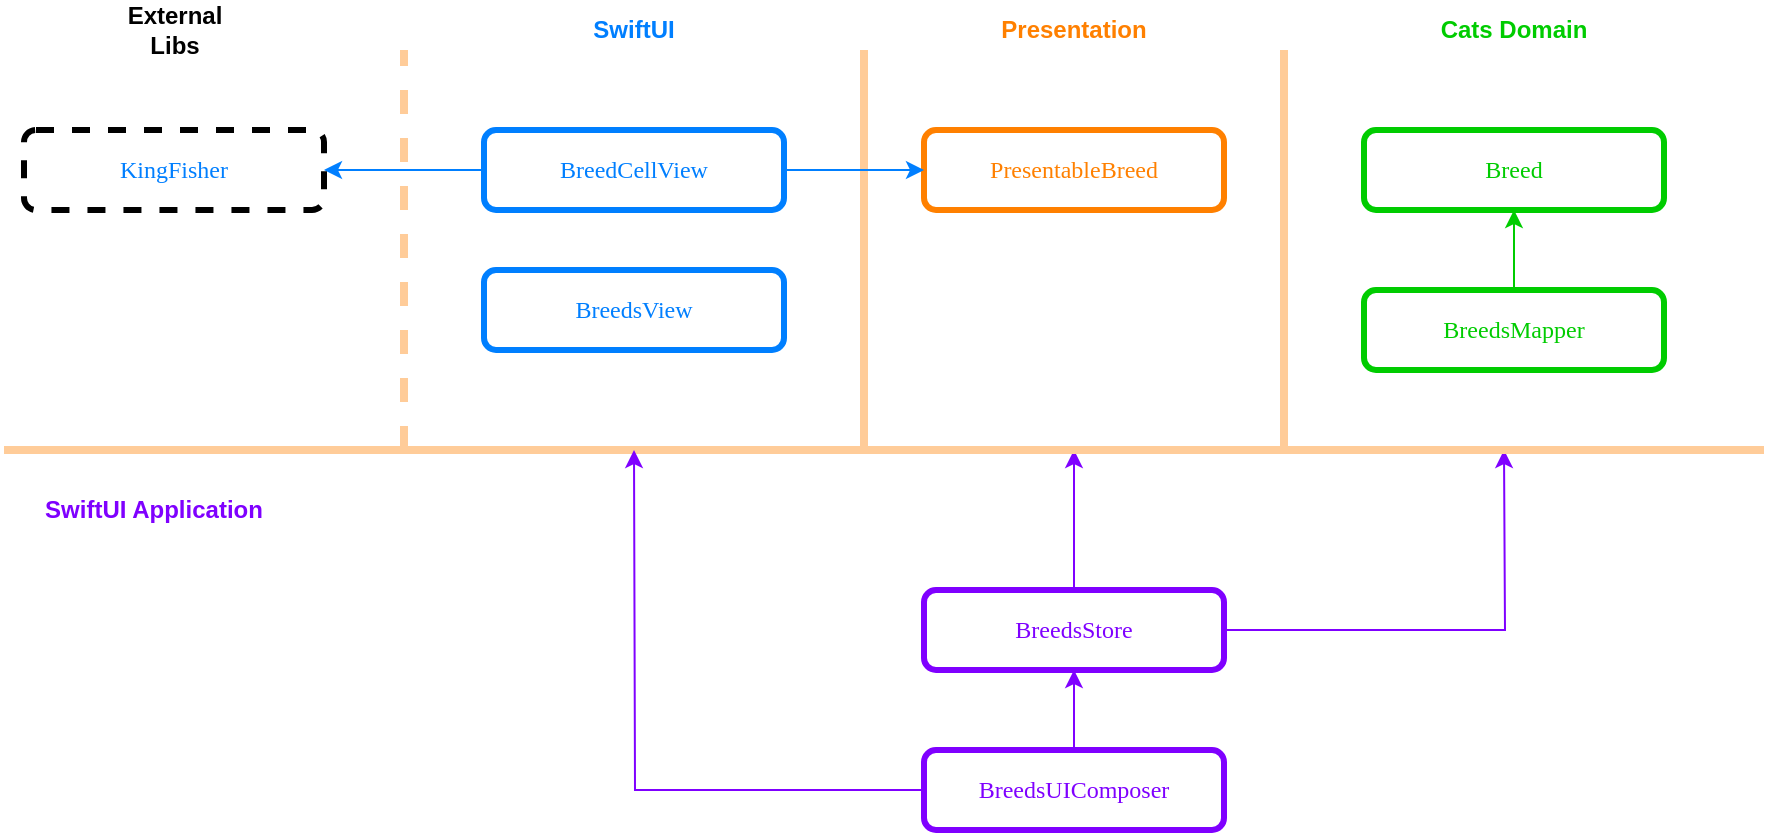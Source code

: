 <mxfile version="14.7.4" type="github">
  <diagram id="UjNKp0Ct7n-lzt2zG22C" name="Page-1">
    <mxGraphModel dx="1928" dy="750" grid="1" gridSize="10" guides="1" tooltips="1" connect="1" arrows="1" fold="1" page="1" pageScale="1" pageWidth="827" pageHeight="1169" math="0" shadow="0">
      <root>
        <mxCell id="0" />
        <mxCell id="1" parent="0" />
        <mxCell id="G4XLr2i-ibFLbOx_ARMf-1" value="&lt;font face=&quot;Verdana&quot; color=&quot;#ff8000&quot;&gt;PresentableBreed&lt;/font&gt;" style="rounded=1;whiteSpace=wrap;html=1;fillColor=none;strokeColor=#FF8000;strokeWidth=3;" vertex="1" parent="1">
          <mxGeometry x="300" y="160" width="150" height="40" as="geometry" />
        </mxCell>
        <mxCell id="G4XLr2i-ibFLbOx_ARMf-2" value="&lt;font face=&quot;Verdana&quot; color=&quot;#00cc00&quot;&gt;Breed&lt;/font&gt;" style="rounded=1;whiteSpace=wrap;html=1;strokeColor=#00CC00;fillColor=none;strokeWidth=3;" vertex="1" parent="1">
          <mxGeometry x="520" y="160" width="150" height="40" as="geometry" />
        </mxCell>
        <mxCell id="G4XLr2i-ibFLbOx_ARMf-7" style="edgeStyle=orthogonalEdgeStyle;rounded=0;orthogonalLoop=1;jettySize=auto;html=1;strokeWidth=1;strokeColor=#00CC00;" edge="1" parent="1" source="G4XLr2i-ibFLbOx_ARMf-3" target="G4XLr2i-ibFLbOx_ARMf-2">
          <mxGeometry relative="1" as="geometry" />
        </mxCell>
        <mxCell id="G4XLr2i-ibFLbOx_ARMf-3" value="&lt;font face=&quot;Verdana&quot; color=&quot;#00cc00&quot;&gt;BreedsMapper&lt;/font&gt;" style="rounded=1;whiteSpace=wrap;html=1;strokeColor=#00CC00;fillColor=none;strokeWidth=3;" vertex="1" parent="1">
          <mxGeometry x="520" y="240" width="150" height="40" as="geometry" />
        </mxCell>
        <mxCell id="G4XLr2i-ibFLbOx_ARMf-4" value="" style="endArrow=none;html=1;strokeWidth=4;strokeColor=#FFCC99;" edge="1" parent="1">
          <mxGeometry width="50" height="50" relative="1" as="geometry">
            <mxPoint x="480" y="320" as="sourcePoint" />
            <mxPoint x="480" y="120" as="targetPoint" />
          </mxGeometry>
        </mxCell>
        <mxCell id="G4XLr2i-ibFLbOx_ARMf-5" value="" style="endArrow=none;html=1;strokeWidth=4;strokeColor=#FFCC99;" edge="1" parent="1">
          <mxGeometry width="50" height="50" relative="1" as="geometry">
            <mxPoint x="270" y="320" as="sourcePoint" />
            <mxPoint x="270" y="120" as="targetPoint" />
          </mxGeometry>
        </mxCell>
        <mxCell id="G4XLr2i-ibFLbOx_ARMf-8" value="&lt;font face=&quot;Verdana&quot; color=&quot;#007fff&quot;&gt;BreedsView&lt;/font&gt;" style="rounded=1;whiteSpace=wrap;html=1;fillColor=none;strokeWidth=3;strokeColor=#007FFF;" vertex="1" parent="1">
          <mxGeometry x="80" y="230" width="150" height="40" as="geometry" />
        </mxCell>
        <mxCell id="G4XLr2i-ibFLbOx_ARMf-11" style="edgeStyle=orthogonalEdgeStyle;rounded=0;orthogonalLoop=1;jettySize=auto;html=1;entryX=0;entryY=0.5;entryDx=0;entryDy=0;strokeWidth=1;strokeColor=#007FFF;" edge="1" parent="1" source="G4XLr2i-ibFLbOx_ARMf-9" target="G4XLr2i-ibFLbOx_ARMf-1">
          <mxGeometry relative="1" as="geometry" />
        </mxCell>
        <mxCell id="G4XLr2i-ibFLbOx_ARMf-14" style="edgeStyle=orthogonalEdgeStyle;rounded=0;orthogonalLoop=1;jettySize=auto;html=1;entryX=1;entryY=0.5;entryDx=0;entryDy=0;strokeColor=#007FFF;strokeWidth=1;" edge="1" parent="1" source="G4XLr2i-ibFLbOx_ARMf-9" target="G4XLr2i-ibFLbOx_ARMf-13">
          <mxGeometry relative="1" as="geometry" />
        </mxCell>
        <mxCell id="G4XLr2i-ibFLbOx_ARMf-9" value="&lt;font face=&quot;Verdana&quot; color=&quot;#007fff&quot;&gt;BreedCellView&lt;/font&gt;" style="rounded=1;whiteSpace=wrap;html=1;fillColor=none;strokeWidth=3;strokeColor=#007FFF;" vertex="1" parent="1">
          <mxGeometry x="80" y="160" width="150" height="40" as="geometry" />
        </mxCell>
        <mxCell id="G4XLr2i-ibFLbOx_ARMf-24" style="edgeStyle=orthogonalEdgeStyle;rounded=0;orthogonalLoop=1;jettySize=auto;html=1;strokeColor=#7F00FF;strokeWidth=1;" edge="1" parent="1" source="G4XLr2i-ibFLbOx_ARMf-10">
          <mxGeometry relative="1" as="geometry">
            <mxPoint x="590" y="320" as="targetPoint" />
          </mxGeometry>
        </mxCell>
        <mxCell id="G4XLr2i-ibFLbOx_ARMf-25" style="edgeStyle=orthogonalEdgeStyle;rounded=0;orthogonalLoop=1;jettySize=auto;html=1;strokeColor=#7F00FF;strokeWidth=1;" edge="1" parent="1" source="G4XLr2i-ibFLbOx_ARMf-10">
          <mxGeometry relative="1" as="geometry">
            <mxPoint x="375" y="320" as="targetPoint" />
          </mxGeometry>
        </mxCell>
        <mxCell id="G4XLr2i-ibFLbOx_ARMf-10" value="&lt;font face=&quot;Verdana&quot; color=&quot;#7f00ff&quot;&gt;BreedsStore&lt;/font&gt;" style="rounded=1;whiteSpace=wrap;html=1;fillColor=none;strokeWidth=3;strokeColor=#7F00FF;" vertex="1" parent="1">
          <mxGeometry x="300" y="390" width="150" height="40" as="geometry" />
        </mxCell>
        <mxCell id="G4XLr2i-ibFLbOx_ARMf-12" value="" style="endArrow=none;html=1;strokeWidth=4;dashed=1;strokeColor=#FFCC99;" edge="1" parent="1">
          <mxGeometry width="50" height="50" relative="1" as="geometry">
            <mxPoint x="40" y="320" as="sourcePoint" />
            <mxPoint x="40" y="120" as="targetPoint" />
          </mxGeometry>
        </mxCell>
        <mxCell id="G4XLr2i-ibFLbOx_ARMf-13" value="&lt;font color=&quot;#007fff&quot; face=&quot;Verdana&quot;&gt;&lt;span&gt;KingFisher&lt;/span&gt;&lt;/font&gt;" style="rounded=1;whiteSpace=wrap;html=1;fillColor=none;strokeWidth=3;dashed=1;" vertex="1" parent="1">
          <mxGeometry x="-150" y="160" width="150" height="40" as="geometry" />
        </mxCell>
        <mxCell id="G4XLr2i-ibFLbOx_ARMf-15" value="&lt;font color=&quot;#007fff&quot;&gt;&lt;b&gt;SwiftUI&lt;/b&gt;&lt;/font&gt;" style="text;html=1;strokeColor=none;fillColor=none;align=center;verticalAlign=middle;whiteSpace=wrap;rounded=0;dashed=1;" vertex="1" parent="1">
          <mxGeometry x="135" y="100" width="40" height="20" as="geometry" />
        </mxCell>
        <mxCell id="G4XLr2i-ibFLbOx_ARMf-16" value="&lt;b&gt;&lt;font color=&quot;#ff8000&quot;&gt;Presentation&lt;/font&gt;&lt;/b&gt;" style="text;html=1;strokeColor=none;fillColor=none;align=center;verticalAlign=middle;whiteSpace=wrap;rounded=0;dashed=1;" vertex="1" parent="1">
          <mxGeometry x="355" y="100" width="40" height="20" as="geometry" />
        </mxCell>
        <mxCell id="G4XLr2i-ibFLbOx_ARMf-17" value="&lt;font color=&quot;#00cc00&quot;&gt;&lt;b&gt;Cats Domain&lt;/b&gt;&lt;/font&gt;" style="text;html=1;strokeColor=none;fillColor=none;align=center;verticalAlign=middle;whiteSpace=wrap;rounded=0;dashed=1;" vertex="1" parent="1">
          <mxGeometry x="540" y="100" width="110" height="20" as="geometry" />
        </mxCell>
        <mxCell id="G4XLr2i-ibFLbOx_ARMf-18" value="" style="endArrow=none;html=1;strokeWidth=4;strokeColor=#FFCC99;" edge="1" parent="1">
          <mxGeometry width="50" height="50" relative="1" as="geometry">
            <mxPoint x="720" y="320" as="sourcePoint" />
            <mxPoint x="-160" y="320" as="targetPoint" />
          </mxGeometry>
        </mxCell>
        <mxCell id="G4XLr2i-ibFLbOx_ARMf-19" value="&lt;b&gt;&lt;font color=&quot;#7f00ff&quot;&gt;SwiftUI Application&lt;/font&gt;&lt;/b&gt;" style="text;html=1;strokeColor=none;fillColor=none;align=center;verticalAlign=middle;whiteSpace=wrap;rounded=0;dashed=1;" vertex="1" parent="1">
          <mxGeometry x="-160" y="340" width="150" height="20" as="geometry" />
        </mxCell>
        <mxCell id="G4XLr2i-ibFLbOx_ARMf-21" style="edgeStyle=orthogonalEdgeStyle;rounded=0;orthogonalLoop=1;jettySize=auto;html=1;entryX=0.5;entryY=1;entryDx=0;entryDy=0;strokeWidth=1;exitX=0.5;exitY=0;exitDx=0;exitDy=0;strokeColor=#7F00FF;" edge="1" parent="1" source="G4XLr2i-ibFLbOx_ARMf-20" target="G4XLr2i-ibFLbOx_ARMf-10">
          <mxGeometry relative="1" as="geometry" />
        </mxCell>
        <mxCell id="G4XLr2i-ibFLbOx_ARMf-22" style="edgeStyle=orthogonalEdgeStyle;rounded=0;orthogonalLoop=1;jettySize=auto;html=1;strokeColor=#7F00FF;strokeWidth=1;exitX=0;exitY=0.5;exitDx=0;exitDy=0;" edge="1" parent="1" source="G4XLr2i-ibFLbOx_ARMf-20">
          <mxGeometry relative="1" as="geometry">
            <mxPoint x="155" y="320" as="targetPoint" />
          </mxGeometry>
        </mxCell>
        <mxCell id="G4XLr2i-ibFLbOx_ARMf-20" value="&lt;font face=&quot;Verdana&quot; color=&quot;#7f00ff&quot;&gt;BreedsUIComposer&lt;/font&gt;" style="rounded=1;whiteSpace=wrap;html=1;fillColor=none;strokeWidth=3;strokeColor=#7F00FF;" vertex="1" parent="1">
          <mxGeometry x="300" y="470" width="150" height="40" as="geometry" />
        </mxCell>
        <mxCell id="G4XLr2i-ibFLbOx_ARMf-23" value="&lt;b&gt;External Libs&lt;/b&gt;" style="text;html=1;strokeColor=none;fillColor=none;align=center;verticalAlign=middle;whiteSpace=wrap;rounded=0;dashed=1;" vertex="1" parent="1">
          <mxGeometry x="-92.5" y="100" width="35" height="20" as="geometry" />
        </mxCell>
      </root>
    </mxGraphModel>
  </diagram>
</mxfile>
